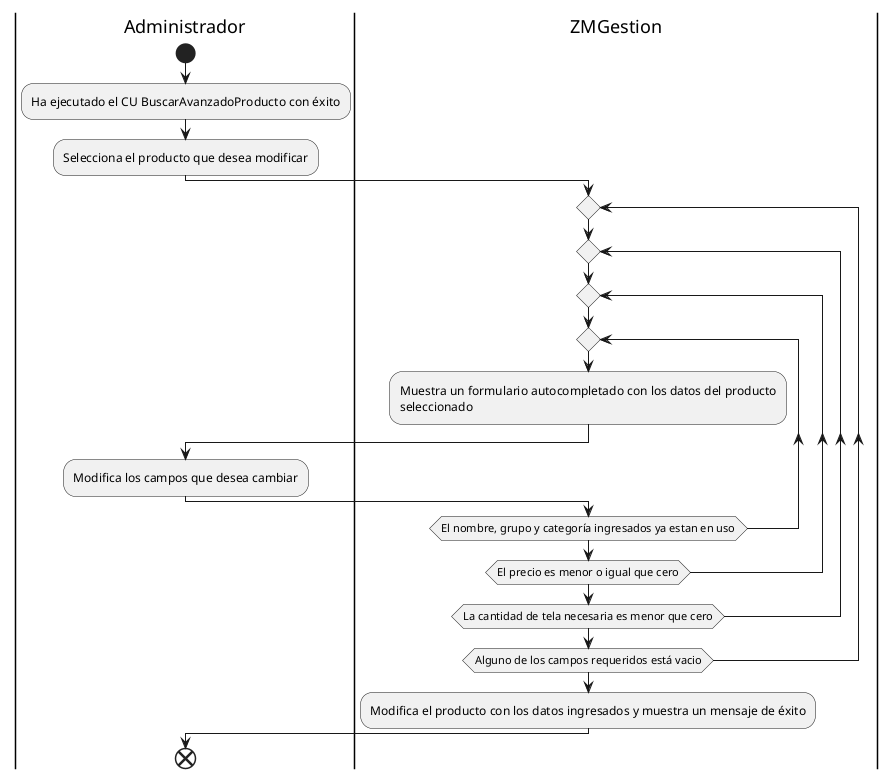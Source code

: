 @startuml modificarProducto
|Administrador|
start
:Ha ejecutado el CU BuscarAvanzadoProducto con éxito;
:Selecciona el producto que desea modificar;
|ZMGestion|
repeat
repeat
repeat
repeat
:Muestra un formulario autocompletado con los datos del producto
seleccionado;
|Administrador|
:Modifica los campos que desea cambiar;
|ZMGestion|
repeat while(El nombre, grupo y categoría ingresados ya estan en uso)
repeat while(El precio es menor o igual que cero)
repeat while(La cantidad de tela necesaria es menor que cero)
repeat while(Alguno de los campos requeridos está vacio)
:Modifica el producto con los datos ingresados y muestra un mensaje de éxito;
|Administrador|
end
@enduml